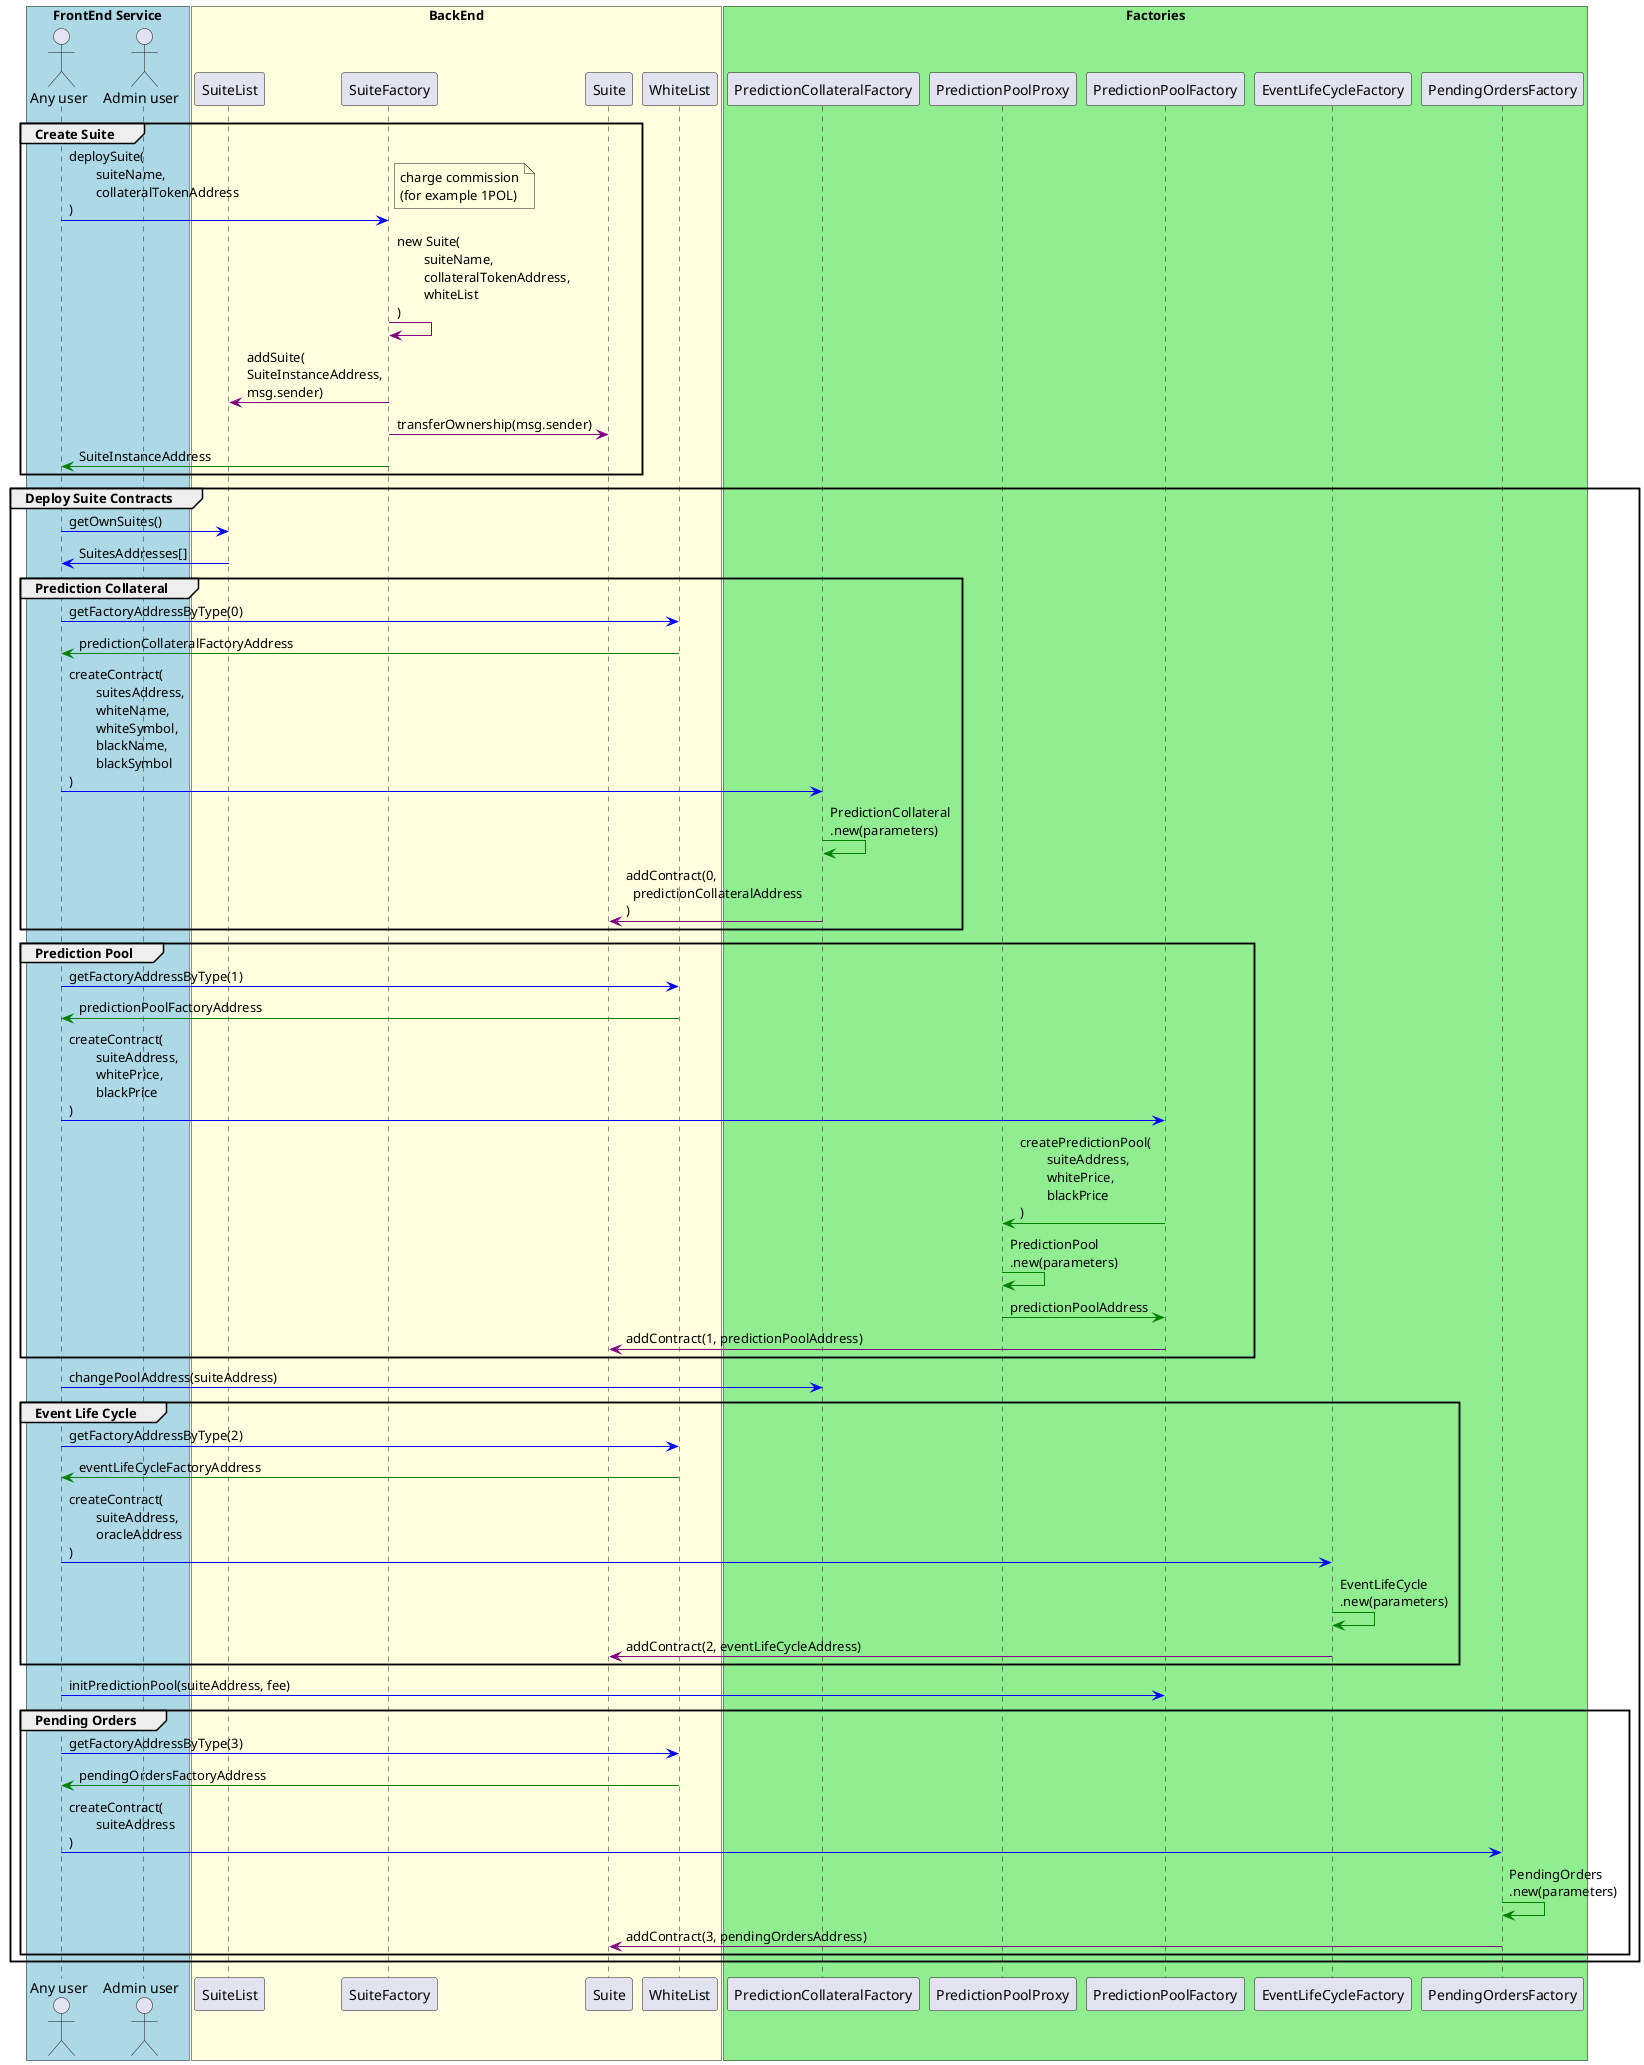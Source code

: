 @startuml

box "FrontEnd Service" #LightBlue
actor "Any user" as user
actor "Admin user" as governance
end box

box "BackEnd" #LightYellow
participant "SuiteList" as sl
participant "SuiteFactory" as sf
participant "Suite" as suite
participant WhiteList as wl
end box


box "Factories" #LightGreen
participant "PredictionCollateralFactory" as pcf
participant "PredictionPoolProxy" as ppp
participant "PredictionPoolFactory" as ppf
participant "EventLifeCycleFactory" as elcf
participant "PendingOrdersFactory" as pof
end box


group Create Suite
user -[#blue]> sf: deploySuite(\n\tsuiteName,\n\tcollateralTokenAddress\n)
note right
charge commission
(for example 1POL)
end note
sf -[#purple]> sf: new Suite(\n\tsuiteName,\n\tcollateralTokenAddress,\n\twhiteList\n)
sf -[#purple]> sl: addSuite(\nSuiteInstanceAddress,\nmsg.sender)
sf -[#purple]> suite: transferOwnership(msg.sender)
sf -[#green]> user: SuiteInstanceAddress
end
group Deploy Suite Contracts
user -[#blue]> sl: getOwnSuites()
sl -[#blue]> user: SuitesAddresses[]
group Prediction Collateral
user -[#blue]> wl: getFactoryAddressByType(0)
wl -[#green]> user: predictionCollateralFactoryAddress
user -[#blue]> pcf: createContract(\n\tsuitesAddress,\n\twhiteName,\n\twhiteSymbol,\n\tblackName,\n\tblackSymbol\n)
pcf -[#green]> pcf: PredictionCollateral\n.new(parameters)
pcf -[#purple]> suite: addContract(0,\n  predictionCollateralAddress\n)
end
group Prediction Pool
user -[#blue]> wl: getFactoryAddressByType(1)
wl -[#green]> user: predictionPoolFactoryAddress
user -[#blue]> ppf: createContract(\n\tsuiteAddress,\n\twhitePrice,\n\tblackPrice\n)
ppf -[#green]> ppp: createPredictionPool(\n\tsuiteAddress,\n\twhitePrice,\n\tblackPrice\n)
ppp -[#green]> ppp: PredictionPool\n.new(parameters)
ppp -[#green]> ppf: predictionPoolAddress
ppf -[#purple]> suite: addContract(1, predictionPoolAddress)
end


user -[#blue]> pcf: changePoolAddress(suiteAddress)

group Event Life Cycle
user -[#blue]> wl: getFactoryAddressByType(2)
wl -[#green]> user: eventLifeCycleFactoryAddress
user -[#blue]> elcf: createContract(\n\tsuiteAddress,\n\toracleAddress\n)
elcf -[#green]> elcf: EventLifeCycle\n.new(parameters)
elcf -[#purple]> suite: addContract(2, eventLifeCycleAddress)
end

user -[#blue]> ppf: initPredictionPool(suiteAddress, fee)

group Pending Orders
user -[#blue]> wl: getFactoryAddressByType(3)
wl -[#green]> user: pendingOrdersFactoryAddress
user -[#blue]> pof: createContract(\n\tsuiteAddress\n)
pof -[#green]> pof: PendingOrders\n.new(parameters)
pof -[#purple]> suite: addContract(3, pendingOrdersAddress)
end

end
@enduml
